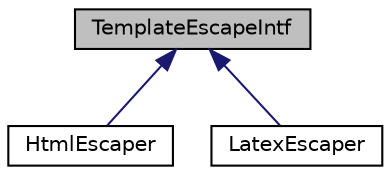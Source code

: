 digraph "TemplateEscapeIntf"
{
 // INTERACTIVE_SVG=YES
 // LATEX_PDF_SIZE
  edge [fontname="Helvetica",fontsize="10",labelfontname="Helvetica",labelfontsize="10"];
  node [fontname="Helvetica",fontsize="10",shape=record];
  Node1 [label="TemplateEscapeIntf",height=0.2,width=0.4,color="black", fillcolor="grey75", style="filled", fontcolor="black",tooltip="Interface used to escape characters in a string"];
  Node1 -> Node2 [dir="back",color="midnightblue",fontsize="10",style="solid",fontname="Helvetica"];
  Node2 [label="HtmlEscaper",height=0.2,width=0.4,color="black", fillcolor="white", style="filled",URL="$dc/d97/class_html_escaper.html",tooltip=" "];
  Node1 -> Node3 [dir="back",color="midnightblue",fontsize="10",style="solid",fontname="Helvetica"];
  Node3 [label="LatexEscaper",height=0.2,width=0.4,color="black", fillcolor="white", style="filled",URL="$da/dd3/class_latex_escaper.html",tooltip=" "];
}
